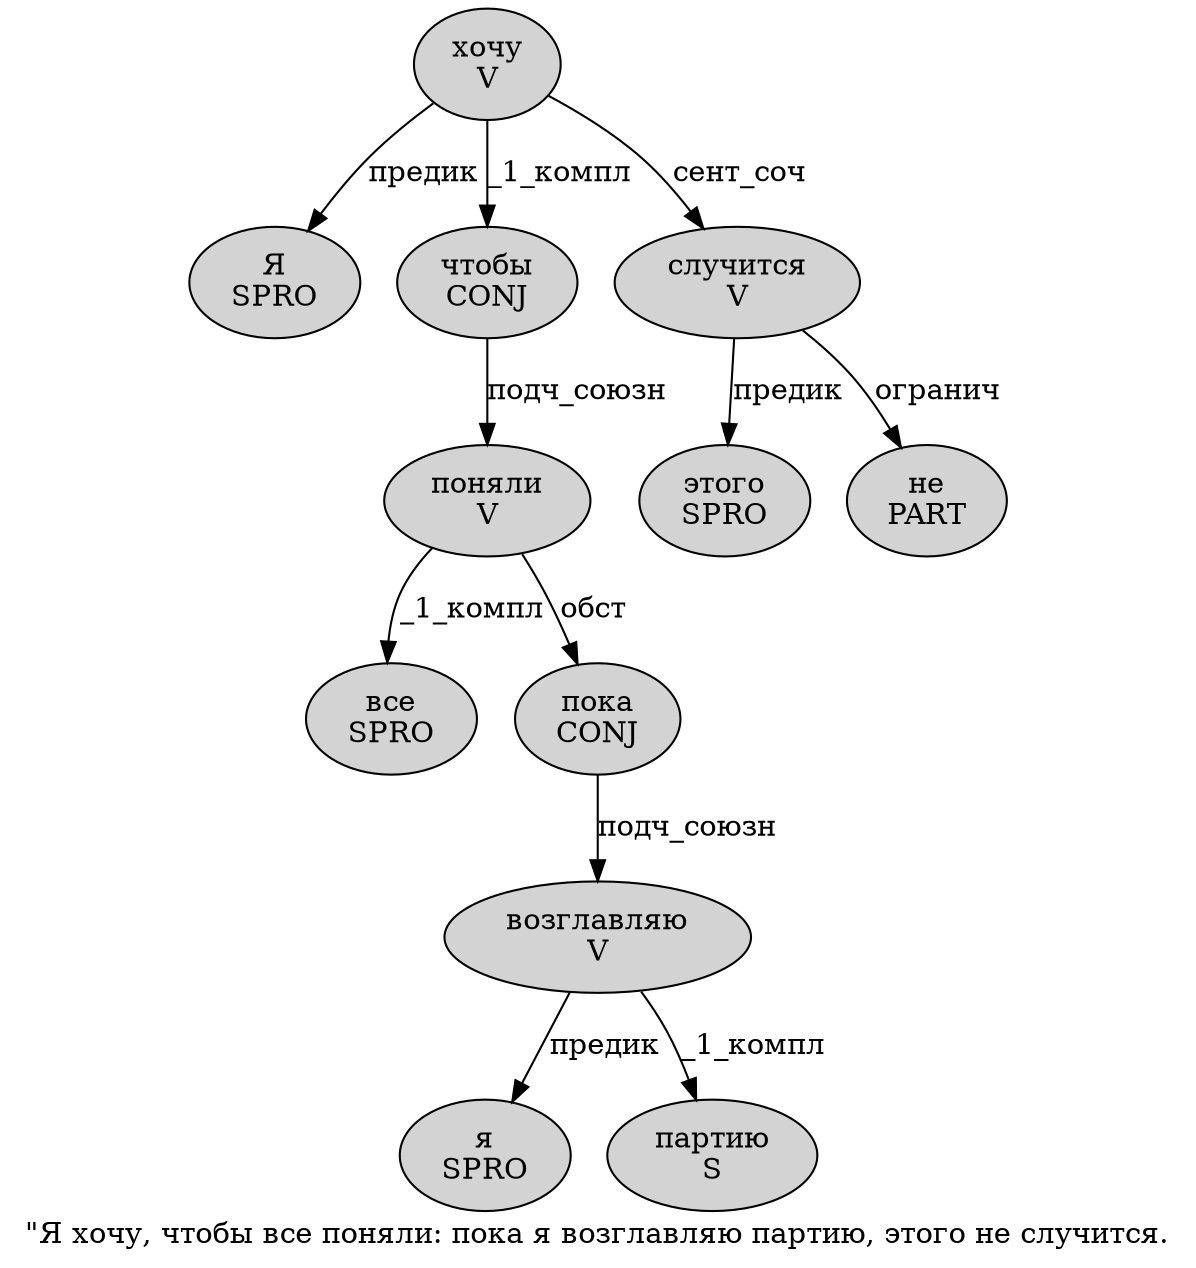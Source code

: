 digraph SENTENCE_1394 {
	graph [label="\"Я хочу, чтобы все поняли: пока я возглавляю партию, этого не случится."]
	node [style=filled]
		1 [label="Я
SPRO" color="" fillcolor=lightgray penwidth=1 shape=ellipse]
		2 [label="хочу
V" color="" fillcolor=lightgray penwidth=1 shape=ellipse]
		4 [label="чтобы
CONJ" color="" fillcolor=lightgray penwidth=1 shape=ellipse]
		5 [label="все
SPRO" color="" fillcolor=lightgray penwidth=1 shape=ellipse]
		6 [label="поняли
V" color="" fillcolor=lightgray penwidth=1 shape=ellipse]
		8 [label="пока
CONJ" color="" fillcolor=lightgray penwidth=1 shape=ellipse]
		9 [label="я
SPRO" color="" fillcolor=lightgray penwidth=1 shape=ellipse]
		10 [label="возглавляю
V" color="" fillcolor=lightgray penwidth=1 shape=ellipse]
		11 [label="партию
S" color="" fillcolor=lightgray penwidth=1 shape=ellipse]
		13 [label="этого
SPRO" color="" fillcolor=lightgray penwidth=1 shape=ellipse]
		14 [label="не
PART" color="" fillcolor=lightgray penwidth=1 shape=ellipse]
		15 [label="случится
V" color="" fillcolor=lightgray penwidth=1 shape=ellipse]
			8 -> 10 [label="подч_союзн"]
			2 -> 1 [label="предик"]
			2 -> 4 [label="_1_компл"]
			2 -> 15 [label="сент_соч"]
			6 -> 5 [label="_1_компл"]
			6 -> 8 [label="обст"]
			10 -> 9 [label="предик"]
			10 -> 11 [label="_1_компл"]
			15 -> 13 [label="предик"]
			15 -> 14 [label="огранич"]
			4 -> 6 [label="подч_союзн"]
}